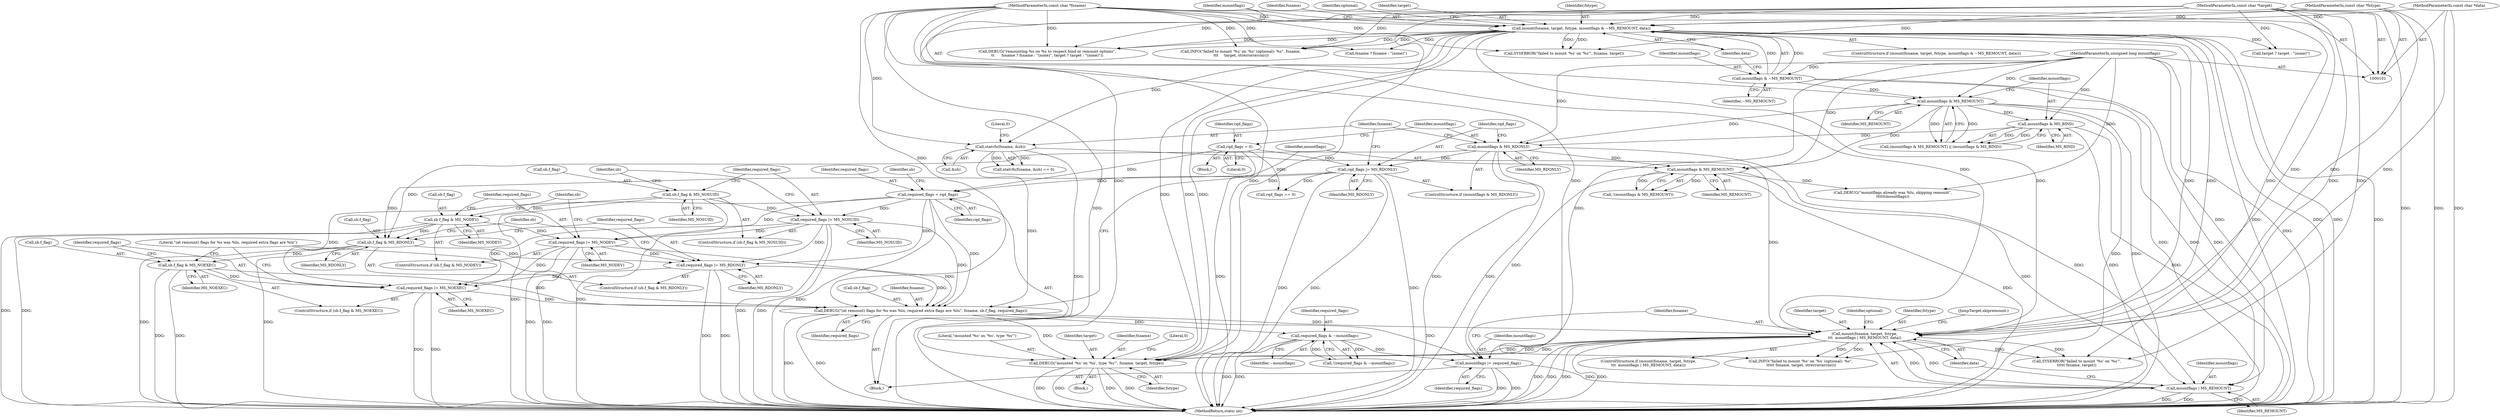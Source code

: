 digraph "1_lxc_592fd47a6245508b79fe6ac819fe6d3b2c1289be_5@pointer" {
"1000279" [label="(Call,DEBUG(\"mounted '%s' on '%s', type '%s'\", fsname, target, fstype))"];
"1000218" [label="(Call,DEBUG(\"(at remount) flags for %s was %lu, required extra flags are %lu\", fsname, sb.f_flag, required_flags))"];
"1000172" [label="(Call,statvfs(fsname, &sb))"];
"1000102" [label="(MethodParameterIn,const char *fsname)"];
"1000111" [label="(Call,mount(fsname, target, fstype, mountflags & ~MS_REMOUNT, data))"];
"1000103" [label="(MethodParameterIn,const char *target)"];
"1000104" [label="(MethodParameterIn,const char *fstype)"];
"1000115" [label="(Call,mountflags & ~MS_REMOUNT)"];
"1000105" [label="(MethodParameterIn,unsigned long mountflags)"];
"1000106" [label="(MethodParameterIn,const char *data)"];
"1000210" [label="(Call,sb.f_flag & MS_NOEXEC)"];
"1000201" [label="(Call,sb.f_flag & MS_RDONLY)"];
"1000192" [label="(Call,sb.f_flag & MS_NODEV)"];
"1000183" [label="(Call,sb.f_flag & MS_NOSUID)"];
"1000167" [label="(Call,rqd_flags |= MS_RDONLY)"];
"1000160" [label="(Call,rqd_flags = 0)"];
"1000164" [label="(Call,mountflags & MS_RDONLY)"];
"1000142" [label="(Call,mountflags & MS_REMOUNT)"];
"1000145" [label="(Call,mountflags & MS_BIND)"];
"1000215" [label="(Call,required_flags |= MS_NOEXEC)"];
"1000188" [label="(Call,required_flags |= MS_NOSUID)"];
"1000179" [label="(Call,required_flags = rqd_flags)"];
"1000206" [label="(Call,required_flags |= MS_RDONLY)"];
"1000197" [label="(Call,required_flags |= MS_NODEV)"];
"1000249" [label="(Call,mount(fsname, target, fstype,\n\t\t\t  mountflags | MS_REMOUNT, data))"];
"1000253" [label="(Call,mountflags | MS_REMOUNT)"];
"1000245" [label="(Call,mountflags |= required_flags)"];
"1000227" [label="(Call,mountflags & MS_REMOUNT)"];
"1000234" [label="(Call,required_flags & ~mountflags)"];
"1000219" [label="(Literal,\"(at remount) flags for %s was %lu, required extra flags are %lu\")"];
"1000253" [label="(Call,mountflags | MS_REMOUNT)"];
"1000211" [label="(Call,sb.f_flag)"];
"1000246" [label="(Identifier,mountflags)"];
"1000251" [label="(Identifier,target)"];
"1000202" [label="(Call,sb.f_flag)"];
"1000216" [label="(Identifier,required_flags)"];
"1000160" [label="(Call,rqd_flags = 0)"];
"1000208" [label="(Identifier,MS_RDONLY)"];
"1000105" [label="(MethodParameterIn,unsigned long mountflags)"];
"1000224" [label="(Identifier,required_flags)"];
"1000201" [label="(Call,sb.f_flag & MS_RDONLY)"];
"1000167" [label="(Call,rqd_flags |= MS_RDONLY)"];
"1000210" [label="(Call,sb.f_flag & MS_NOEXEC)"];
"1000155" [label="(Call,target ? target : \"(none)\")"];
"1000174" [label="(Call,&sb)"];
"1000209" [label="(ControlStructure,if (sb.f_flag & MS_NOEXEC))"];
"1000177" [label="(Block,)"];
"1000285" [label="(Literal,0)"];
"1000112" [label="(Identifier,fsname)"];
"1000250" [label="(Identifier,fsname)"];
"1000179" [label="(Call,required_flags = rqd_flags)"];
"1000148" [label="(Block,)"];
"1000151" [label="(Call,fsname ? fsname : \"(none)\")"];
"1000193" [label="(Call,sb.f_flag)"];
"1000142" [label="(Call,mountflags & MS_REMOUNT)"];
"1000118" [label="(Identifier,data)"];
"1000149" [label="(Call,DEBUG(\"remounting %s on %s to respect bind or remount options\",\n\t\t      fsname ? fsname : \"(none)\", target ? target : \"(none)\"))"];
"1000169" [label="(Identifier,MS_RDONLY)"];
"1000235" [label="(Identifier,required_flags)"];
"1000212" [label="(Identifier,sb)"];
"1000172" [label="(Call,statvfs(fsname, &sb))"];
"1000283" [label="(Identifier,fstype)"];
"1000115" [label="(Call,mountflags & ~MS_REMOUNT)"];
"1000173" [label="(Identifier,fsname)"];
"1000206" [label="(Call,required_flags |= MS_RDONLY)"];
"1000226" [label="(Call,!(mountflags & MS_REMOUNT))"];
"1000280" [label="(Literal,\"mounted '%s' on '%s', type '%s'\")"];
"1000176" [label="(Literal,0)"];
"1000110" [label="(ControlStructure,if (mount(fsname, target, fstype, mountflags & ~MS_REMOUNT, data)))"];
"1000166" [label="(Identifier,MS_RDONLY)"];
"1000123" [label="(Call,INFO(\"failed to mount '%s' on '%s' (optional): %s\", fsname,\n \t\t\t     target, strerror(errno)))"];
"1000248" [label="(ControlStructure,if (mount(fsname, target, fstype,\n\t\t\t  mountflags | MS_REMOUNT, data)))"];
"1000116" [label="(Identifier,mountflags)"];
"1000133" [label="(Call,SYSERROR(\"failed to mount '%s' on '%s'\", fsname, target))"];
"1000184" [label="(Call,sb.f_flag)"];
"1000259" [label="(Identifier,optional)"];
"1000205" [label="(Identifier,MS_RDONLY)"];
"1000197" [label="(Call,required_flags |= MS_NODEV)"];
"1000121" [label="(Identifier,optional)"];
"1000108" [label="(Block,)"];
"1000194" [label="(Identifier,sb)"];
"1000214" [label="(Identifier,MS_NOEXEC)"];
"1000217" [label="(Identifier,MS_NOEXEC)"];
"1000255" [label="(Identifier,MS_REMOUNT)"];
"1000183" [label="(Call,sb.f_flag & MS_NOSUID)"];
"1000111" [label="(Call,mount(fsname, target, fstype, mountflags & ~MS_REMOUNT, data))"];
"1000271" [label="(Call,SYSERROR(\"failed to mount '%s' on '%s'\",\n\t\t\t\t\t fsname, target))"];
"1000113" [label="(Identifier,target)"];
"1000254" [label="(Identifier,mountflags)"];
"1000165" [label="(Identifier,mountflags)"];
"1000282" [label="(Identifier,target)"];
"1000286" [label="(MethodReturn,static int)"];
"1000162" [label="(Literal,0)"];
"1000281" [label="(Identifier,fsname)"];
"1000171" [label="(Call,statvfs(fsname, &sb) == 0)"];
"1000144" [label="(Identifier,MS_REMOUNT)"];
"1000189" [label="(Identifier,required_flags)"];
"1000247" [label="(Identifier,required_flags)"];
"1000237" [label="(Call,rqd_flags == 0)"];
"1000147" [label="(Identifier,MS_BIND)"];
"1000117" [label="(Identifier,~MS_REMOUNT)"];
"1000141" [label="(Call,(mountflags & MS_REMOUNT) || (mountflags & MS_BIND))"];
"1000215" [label="(Call,required_flags |= MS_NOEXEC)"];
"1000252" [label="(Identifier,fstype)"];
"1000168" [label="(Identifier,rqd_flags)"];
"1000187" [label="(Identifier,MS_NOSUID)"];
"1000227" [label="(Call,mountflags & MS_REMOUNT)"];
"1000191" [label="(ControlStructure,if (sb.f_flag & MS_NODEV))"];
"1000190" [label="(Identifier,MS_NOSUID)"];
"1000164" [label="(Call,mountflags & MS_RDONLY)"];
"1000221" [label="(Call,sb.f_flag)"];
"1000145" [label="(Call,mountflags & MS_BIND)"];
"1000199" [label="(Identifier,MS_NODEV)"];
"1000218" [label="(Call,DEBUG(\"(at remount) flags for %s was %lu, required extra flags are %lu\", fsname, sb.f_flag, required_flags))"];
"1000200" [label="(ControlStructure,if (sb.f_flag & MS_RDONLY))"];
"1000161" [label="(Identifier,rqd_flags)"];
"1000207" [label="(Identifier,required_flags)"];
"1000163" [label="(ControlStructure,if (mountflags & MS_RDONLY))"];
"1000114" [label="(Identifier,fstype)"];
"1000245" [label="(Call,mountflags |= required_flags)"];
"1000106" [label="(MethodParameterIn,const char *data)"];
"1000203" [label="(Identifier,sb)"];
"1000103" [label="(MethodParameterIn,const char *target)"];
"1000143" [label="(Identifier,mountflags)"];
"1000180" [label="(Identifier,required_flags)"];
"1000256" [label="(Identifier,data)"];
"1000104" [label="(MethodParameterIn,const char *fstype)"];
"1000102" [label="(MethodParameterIn,const char *fsname)"];
"1000241" [label="(Call,DEBUG(\"mountflags already was %lu, skipping remount\",\n\t\t\t\t\t\tmountflags))"];
"1000220" [label="(Identifier,fsname)"];
"1000185" [label="(Identifier,sb)"];
"1000236" [label="(Identifier,~mountflags)"];
"1000181" [label="(Identifier,rqd_flags)"];
"1000198" [label="(Identifier,required_flags)"];
"1000233" [label="(Call,!(required_flags & ~mountflags))"];
"1000228" [label="(Identifier,mountflags)"];
"1000188" [label="(Call,required_flags |= MS_NOSUID)"];
"1000192" [label="(Call,sb.f_flag & MS_NODEV)"];
"1000196" [label="(Identifier,MS_NODEV)"];
"1000278" [label="(JumpTarget,skipremount:)"];
"1000261" [label="(Call,INFO(\"failed to mount '%s' on '%s' (optional): %s\",\n \t\t\t\t\t fsname, target, strerror(errno)))"];
"1000234" [label="(Call,required_flags & ~mountflags)"];
"1000182" [label="(ControlStructure,if (sb.f_flag & MS_NOSUID))"];
"1000279" [label="(Call,DEBUG(\"mounted '%s' on '%s', type '%s'\", fsname, target, fstype))"];
"1000146" [label="(Identifier,mountflags)"];
"1000249" [label="(Call,mount(fsname, target, fstype,\n\t\t\t  mountflags | MS_REMOUNT, data))"];
"1000229" [label="(Identifier,MS_REMOUNT)"];
"1000279" -> "1000108"  [label="AST: "];
"1000279" -> "1000283"  [label="CFG: "];
"1000280" -> "1000279"  [label="AST: "];
"1000281" -> "1000279"  [label="AST: "];
"1000282" -> "1000279"  [label="AST: "];
"1000283" -> "1000279"  [label="AST: "];
"1000285" -> "1000279"  [label="CFG: "];
"1000279" -> "1000286"  [label="DDG: "];
"1000279" -> "1000286"  [label="DDG: "];
"1000279" -> "1000286"  [label="DDG: "];
"1000279" -> "1000286"  [label="DDG: "];
"1000218" -> "1000279"  [label="DDG: "];
"1000249" -> "1000279"  [label="DDG: "];
"1000249" -> "1000279"  [label="DDG: "];
"1000249" -> "1000279"  [label="DDG: "];
"1000111" -> "1000279"  [label="DDG: "];
"1000111" -> "1000279"  [label="DDG: "];
"1000111" -> "1000279"  [label="DDG: "];
"1000102" -> "1000279"  [label="DDG: "];
"1000103" -> "1000279"  [label="DDG: "];
"1000104" -> "1000279"  [label="DDG: "];
"1000218" -> "1000177"  [label="AST: "];
"1000218" -> "1000224"  [label="CFG: "];
"1000219" -> "1000218"  [label="AST: "];
"1000220" -> "1000218"  [label="AST: "];
"1000221" -> "1000218"  [label="AST: "];
"1000224" -> "1000218"  [label="AST: "];
"1000228" -> "1000218"  [label="CFG: "];
"1000218" -> "1000286"  [label="DDG: "];
"1000218" -> "1000286"  [label="DDG: "];
"1000172" -> "1000218"  [label="DDG: "];
"1000102" -> "1000218"  [label="DDG: "];
"1000210" -> "1000218"  [label="DDG: "];
"1000215" -> "1000218"  [label="DDG: "];
"1000188" -> "1000218"  [label="DDG: "];
"1000179" -> "1000218"  [label="DDG: "];
"1000206" -> "1000218"  [label="DDG: "];
"1000197" -> "1000218"  [label="DDG: "];
"1000218" -> "1000234"  [label="DDG: "];
"1000218" -> "1000245"  [label="DDG: "];
"1000218" -> "1000249"  [label="DDG: "];
"1000172" -> "1000171"  [label="AST: "];
"1000172" -> "1000174"  [label="CFG: "];
"1000173" -> "1000172"  [label="AST: "];
"1000174" -> "1000172"  [label="AST: "];
"1000176" -> "1000172"  [label="CFG: "];
"1000172" -> "1000286"  [label="DDG: "];
"1000172" -> "1000171"  [label="DDG: "];
"1000172" -> "1000171"  [label="DDG: "];
"1000102" -> "1000172"  [label="DDG: "];
"1000111" -> "1000172"  [label="DDG: "];
"1000172" -> "1000249"  [label="DDG: "];
"1000102" -> "1000101"  [label="AST: "];
"1000102" -> "1000286"  [label="DDG: "];
"1000102" -> "1000111"  [label="DDG: "];
"1000102" -> "1000123"  [label="DDG: "];
"1000102" -> "1000133"  [label="DDG: "];
"1000102" -> "1000149"  [label="DDG: "];
"1000102" -> "1000151"  [label="DDG: "];
"1000102" -> "1000249"  [label="DDG: "];
"1000102" -> "1000261"  [label="DDG: "];
"1000102" -> "1000271"  [label="DDG: "];
"1000111" -> "1000110"  [label="AST: "];
"1000111" -> "1000118"  [label="CFG: "];
"1000112" -> "1000111"  [label="AST: "];
"1000113" -> "1000111"  [label="AST: "];
"1000114" -> "1000111"  [label="AST: "];
"1000115" -> "1000111"  [label="AST: "];
"1000118" -> "1000111"  [label="AST: "];
"1000121" -> "1000111"  [label="CFG: "];
"1000143" -> "1000111"  [label="CFG: "];
"1000111" -> "1000286"  [label="DDG: "];
"1000111" -> "1000286"  [label="DDG: "];
"1000111" -> "1000286"  [label="DDG: "];
"1000111" -> "1000286"  [label="DDG: "];
"1000103" -> "1000111"  [label="DDG: "];
"1000104" -> "1000111"  [label="DDG: "];
"1000115" -> "1000111"  [label="DDG: "];
"1000115" -> "1000111"  [label="DDG: "];
"1000106" -> "1000111"  [label="DDG: "];
"1000111" -> "1000123"  [label="DDG: "];
"1000111" -> "1000123"  [label="DDG: "];
"1000111" -> "1000133"  [label="DDG: "];
"1000111" -> "1000133"  [label="DDG: "];
"1000111" -> "1000149"  [label="DDG: "];
"1000111" -> "1000149"  [label="DDG: "];
"1000111" -> "1000151"  [label="DDG: "];
"1000111" -> "1000155"  [label="DDG: "];
"1000111" -> "1000249"  [label="DDG: "];
"1000111" -> "1000249"  [label="DDG: "];
"1000111" -> "1000249"  [label="DDG: "];
"1000103" -> "1000101"  [label="AST: "];
"1000103" -> "1000286"  [label="DDG: "];
"1000103" -> "1000123"  [label="DDG: "];
"1000103" -> "1000133"  [label="DDG: "];
"1000103" -> "1000149"  [label="DDG: "];
"1000103" -> "1000155"  [label="DDG: "];
"1000103" -> "1000249"  [label="DDG: "];
"1000103" -> "1000261"  [label="DDG: "];
"1000103" -> "1000271"  [label="DDG: "];
"1000104" -> "1000101"  [label="AST: "];
"1000104" -> "1000286"  [label="DDG: "];
"1000104" -> "1000249"  [label="DDG: "];
"1000115" -> "1000117"  [label="CFG: "];
"1000116" -> "1000115"  [label="AST: "];
"1000117" -> "1000115"  [label="AST: "];
"1000118" -> "1000115"  [label="CFG: "];
"1000115" -> "1000286"  [label="DDG: "];
"1000115" -> "1000286"  [label="DDG: "];
"1000105" -> "1000115"  [label="DDG: "];
"1000115" -> "1000142"  [label="DDG: "];
"1000105" -> "1000101"  [label="AST: "];
"1000105" -> "1000286"  [label="DDG: "];
"1000105" -> "1000142"  [label="DDG: "];
"1000105" -> "1000145"  [label="DDG: "];
"1000105" -> "1000164"  [label="DDG: "];
"1000105" -> "1000227"  [label="DDG: "];
"1000105" -> "1000241"  [label="DDG: "];
"1000105" -> "1000245"  [label="DDG: "];
"1000105" -> "1000253"  [label="DDG: "];
"1000106" -> "1000101"  [label="AST: "];
"1000106" -> "1000286"  [label="DDG: "];
"1000106" -> "1000249"  [label="DDG: "];
"1000210" -> "1000209"  [label="AST: "];
"1000210" -> "1000214"  [label="CFG: "];
"1000211" -> "1000210"  [label="AST: "];
"1000214" -> "1000210"  [label="AST: "];
"1000216" -> "1000210"  [label="CFG: "];
"1000219" -> "1000210"  [label="CFG: "];
"1000210" -> "1000286"  [label="DDG: "];
"1000210" -> "1000286"  [label="DDG: "];
"1000201" -> "1000210"  [label="DDG: "];
"1000210" -> "1000215"  [label="DDG: "];
"1000201" -> "1000200"  [label="AST: "];
"1000201" -> "1000205"  [label="CFG: "];
"1000202" -> "1000201"  [label="AST: "];
"1000205" -> "1000201"  [label="AST: "];
"1000207" -> "1000201"  [label="CFG: "];
"1000212" -> "1000201"  [label="CFG: "];
"1000201" -> "1000286"  [label="DDG: "];
"1000201" -> "1000286"  [label="DDG: "];
"1000192" -> "1000201"  [label="DDG: "];
"1000167" -> "1000201"  [label="DDG: "];
"1000164" -> "1000201"  [label="DDG: "];
"1000201" -> "1000206"  [label="DDG: "];
"1000192" -> "1000191"  [label="AST: "];
"1000192" -> "1000196"  [label="CFG: "];
"1000193" -> "1000192"  [label="AST: "];
"1000196" -> "1000192"  [label="AST: "];
"1000198" -> "1000192"  [label="CFG: "];
"1000203" -> "1000192"  [label="CFG: "];
"1000192" -> "1000286"  [label="DDG: "];
"1000192" -> "1000286"  [label="DDG: "];
"1000183" -> "1000192"  [label="DDG: "];
"1000192" -> "1000197"  [label="DDG: "];
"1000183" -> "1000182"  [label="AST: "];
"1000183" -> "1000187"  [label="CFG: "];
"1000184" -> "1000183"  [label="AST: "];
"1000187" -> "1000183"  [label="AST: "];
"1000189" -> "1000183"  [label="CFG: "];
"1000194" -> "1000183"  [label="CFG: "];
"1000183" -> "1000286"  [label="DDG: "];
"1000183" -> "1000286"  [label="DDG: "];
"1000183" -> "1000188"  [label="DDG: "];
"1000167" -> "1000163"  [label="AST: "];
"1000167" -> "1000169"  [label="CFG: "];
"1000168" -> "1000167"  [label="AST: "];
"1000169" -> "1000167"  [label="AST: "];
"1000173" -> "1000167"  [label="CFG: "];
"1000167" -> "1000286"  [label="DDG: "];
"1000167" -> "1000286"  [label="DDG: "];
"1000167" -> "1000286"  [label="DDG: "];
"1000160" -> "1000167"  [label="DDG: "];
"1000164" -> "1000167"  [label="DDG: "];
"1000167" -> "1000179"  [label="DDG: "];
"1000167" -> "1000237"  [label="DDG: "];
"1000160" -> "1000148"  [label="AST: "];
"1000160" -> "1000162"  [label="CFG: "];
"1000161" -> "1000160"  [label="AST: "];
"1000162" -> "1000160"  [label="AST: "];
"1000165" -> "1000160"  [label="CFG: "];
"1000160" -> "1000286"  [label="DDG: "];
"1000160" -> "1000179"  [label="DDG: "];
"1000160" -> "1000237"  [label="DDG: "];
"1000164" -> "1000163"  [label="AST: "];
"1000164" -> "1000166"  [label="CFG: "];
"1000165" -> "1000164"  [label="AST: "];
"1000166" -> "1000164"  [label="AST: "];
"1000168" -> "1000164"  [label="CFG: "];
"1000173" -> "1000164"  [label="CFG: "];
"1000164" -> "1000286"  [label="DDG: "];
"1000164" -> "1000286"  [label="DDG: "];
"1000142" -> "1000164"  [label="DDG: "];
"1000145" -> "1000164"  [label="DDG: "];
"1000164" -> "1000227"  [label="DDG: "];
"1000164" -> "1000253"  [label="DDG: "];
"1000142" -> "1000141"  [label="AST: "];
"1000142" -> "1000144"  [label="CFG: "];
"1000143" -> "1000142"  [label="AST: "];
"1000144" -> "1000142"  [label="AST: "];
"1000146" -> "1000142"  [label="CFG: "];
"1000141" -> "1000142"  [label="CFG: "];
"1000142" -> "1000286"  [label="DDG: "];
"1000142" -> "1000286"  [label="DDG: "];
"1000142" -> "1000141"  [label="DDG: "];
"1000142" -> "1000141"  [label="DDG: "];
"1000142" -> "1000145"  [label="DDG: "];
"1000142" -> "1000227"  [label="DDG: "];
"1000142" -> "1000253"  [label="DDG: "];
"1000145" -> "1000141"  [label="AST: "];
"1000145" -> "1000147"  [label="CFG: "];
"1000146" -> "1000145"  [label="AST: "];
"1000147" -> "1000145"  [label="AST: "];
"1000141" -> "1000145"  [label="CFG: "];
"1000145" -> "1000286"  [label="DDG: "];
"1000145" -> "1000286"  [label="DDG: "];
"1000145" -> "1000141"  [label="DDG: "];
"1000145" -> "1000141"  [label="DDG: "];
"1000215" -> "1000209"  [label="AST: "];
"1000215" -> "1000217"  [label="CFG: "];
"1000216" -> "1000215"  [label="AST: "];
"1000217" -> "1000215"  [label="AST: "];
"1000219" -> "1000215"  [label="CFG: "];
"1000215" -> "1000286"  [label="DDG: "];
"1000215" -> "1000286"  [label="DDG: "];
"1000188" -> "1000215"  [label="DDG: "];
"1000179" -> "1000215"  [label="DDG: "];
"1000206" -> "1000215"  [label="DDG: "];
"1000197" -> "1000215"  [label="DDG: "];
"1000188" -> "1000182"  [label="AST: "];
"1000188" -> "1000190"  [label="CFG: "];
"1000189" -> "1000188"  [label="AST: "];
"1000190" -> "1000188"  [label="AST: "];
"1000194" -> "1000188"  [label="CFG: "];
"1000188" -> "1000286"  [label="DDG: "];
"1000188" -> "1000286"  [label="DDG: "];
"1000179" -> "1000188"  [label="DDG: "];
"1000188" -> "1000197"  [label="DDG: "];
"1000188" -> "1000206"  [label="DDG: "];
"1000179" -> "1000177"  [label="AST: "];
"1000179" -> "1000181"  [label="CFG: "];
"1000180" -> "1000179"  [label="AST: "];
"1000181" -> "1000179"  [label="AST: "];
"1000185" -> "1000179"  [label="CFG: "];
"1000179" -> "1000286"  [label="DDG: "];
"1000179" -> "1000197"  [label="DDG: "];
"1000179" -> "1000206"  [label="DDG: "];
"1000206" -> "1000200"  [label="AST: "];
"1000206" -> "1000208"  [label="CFG: "];
"1000207" -> "1000206"  [label="AST: "];
"1000208" -> "1000206"  [label="AST: "];
"1000212" -> "1000206"  [label="CFG: "];
"1000206" -> "1000286"  [label="DDG: "];
"1000206" -> "1000286"  [label="DDG: "];
"1000197" -> "1000206"  [label="DDG: "];
"1000197" -> "1000191"  [label="AST: "];
"1000197" -> "1000199"  [label="CFG: "];
"1000198" -> "1000197"  [label="AST: "];
"1000199" -> "1000197"  [label="AST: "];
"1000203" -> "1000197"  [label="CFG: "];
"1000197" -> "1000286"  [label="DDG: "];
"1000197" -> "1000286"  [label="DDG: "];
"1000249" -> "1000248"  [label="AST: "];
"1000249" -> "1000256"  [label="CFG: "];
"1000250" -> "1000249"  [label="AST: "];
"1000251" -> "1000249"  [label="AST: "];
"1000252" -> "1000249"  [label="AST: "];
"1000253" -> "1000249"  [label="AST: "];
"1000256" -> "1000249"  [label="AST: "];
"1000259" -> "1000249"  [label="CFG: "];
"1000278" -> "1000249"  [label="CFG: "];
"1000249" -> "1000286"  [label="DDG: "];
"1000249" -> "1000286"  [label="DDG: "];
"1000249" -> "1000286"  [label="DDG: "];
"1000249" -> "1000286"  [label="DDG: "];
"1000253" -> "1000249"  [label="DDG: "];
"1000253" -> "1000249"  [label="DDG: "];
"1000249" -> "1000261"  [label="DDG: "];
"1000249" -> "1000261"  [label="DDG: "];
"1000249" -> "1000271"  [label="DDG: "];
"1000249" -> "1000271"  [label="DDG: "];
"1000253" -> "1000255"  [label="CFG: "];
"1000254" -> "1000253"  [label="AST: "];
"1000255" -> "1000253"  [label="AST: "];
"1000256" -> "1000253"  [label="CFG: "];
"1000253" -> "1000286"  [label="DDG: "];
"1000253" -> "1000286"  [label="DDG: "];
"1000245" -> "1000253"  [label="DDG: "];
"1000227" -> "1000253"  [label="DDG: "];
"1000245" -> "1000177"  [label="AST: "];
"1000245" -> "1000247"  [label="CFG: "];
"1000246" -> "1000245"  [label="AST: "];
"1000247" -> "1000245"  [label="AST: "];
"1000250" -> "1000245"  [label="CFG: "];
"1000245" -> "1000286"  [label="DDG: "];
"1000245" -> "1000286"  [label="DDG: "];
"1000227" -> "1000245"  [label="DDG: "];
"1000234" -> "1000245"  [label="DDG: "];
"1000227" -> "1000226"  [label="AST: "];
"1000227" -> "1000229"  [label="CFG: "];
"1000228" -> "1000227"  [label="AST: "];
"1000229" -> "1000227"  [label="AST: "];
"1000226" -> "1000227"  [label="CFG: "];
"1000227" -> "1000286"  [label="DDG: "];
"1000227" -> "1000226"  [label="DDG: "];
"1000227" -> "1000226"  [label="DDG: "];
"1000227" -> "1000241"  [label="DDG: "];
"1000234" -> "1000233"  [label="AST: "];
"1000234" -> "1000236"  [label="CFG: "];
"1000235" -> "1000234"  [label="AST: "];
"1000236" -> "1000234"  [label="AST: "];
"1000233" -> "1000234"  [label="CFG: "];
"1000234" -> "1000286"  [label="DDG: "];
"1000234" -> "1000286"  [label="DDG: "];
"1000234" -> "1000233"  [label="DDG: "];
"1000234" -> "1000233"  [label="DDG: "];
}
